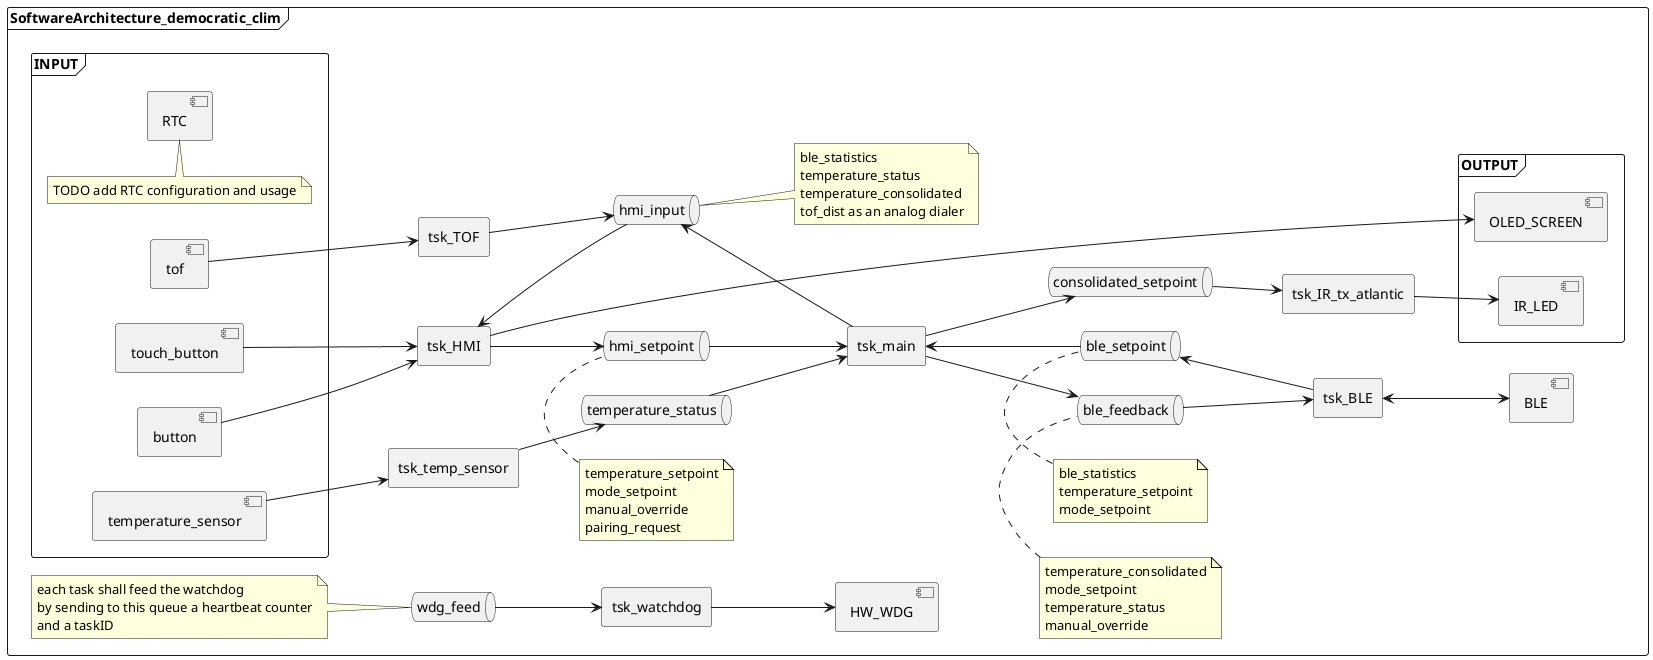 @startuml
left to right direction


frame SoftwareArchitecture_democratic_clim{

'Declare elements
    frame INPUT{
        component button
        component touch_button
        component tof
        component temperature_sensor        
        component RTC
        note top{
            TODO add RTC configuration and usage
        }
    }
    frame OUTPUT{
        
        component IR_LED
        component OLED_SCREEN
    }
    rectangle tsk_main
    rectangle tsk_TOF
    rectangle tsk_HMI
    rectangle tsk_IR_tx_atlantic
    rectangle tsk_BLE
    rectangle tsk_temp_sensor
    rectangle tsk_watchdog

    component BLE
    component HW_WDG

    queue hmi_setpoint
    queue hmi_input
    queue ble_setpoint
    queue consolidated_setpoint
    queue ble_feedback
    queue wdg_feed
    queue temperature_status

    note top of hmi_setpoint{
        temperature_setpoint
        mode_setpoint
        manual_override
        pairing_request
    }

    note right of hmi_input{
        ble_statistics
        temperature_status
        temperature_consolidated
        tof_dist as an analog dialer
    }

    note top of ble_feedback{
        temperature_consolidated
        mode_setpoint
        temperature_status
        manual_override
    }

    note left of wdg_feed{
        each task shall feed the watchdog
        by sending to this queue a heartbeat counter
        and a taskID
    }

    note top of ble_setpoint{
        ble_statistics
        temperature_setpoint
        mode_setpoint
    }


'Relation between component

button --> tsk_HMI
touch_button --> tsk_HMI
tsk_HMI --> OLED_SCREEN
tsk_HMI --> hmi_setpoint

tof --> tsk_TOF
tsk_TOF --> hmi_input


ble_setpoint <-- tsk_BLE 

hmi_setpoint --> tsk_main
tsk_main <-- ble_setpoint

tsk_main --> ble_feedback
tsk_main --> consolidated_setpoint

ble_feedback --> tsk_BLE
tsk_BLE <--> BLE

consolidated_setpoint --> tsk_IR_tx_atlantic
tsk_IR_tx_atlantic --> IR_LED

temperature_sensor --> tsk_temp_sensor
tsk_temp_sensor --> temperature_status
temperature_status --> tsk_main

hmi_input <-- tsk_main 
tsk_HMI <-- hmi_input 

wdg_feed --> tsk_watchdog
tsk_watchdog --> HW_WDG
}
@enduml